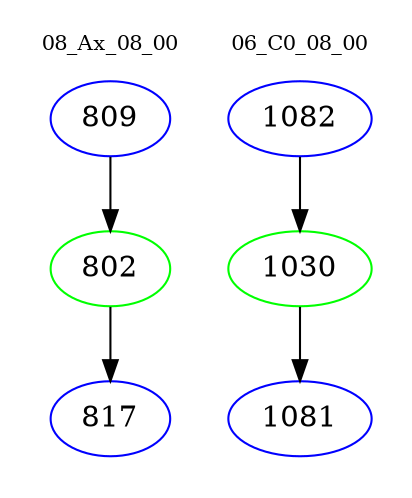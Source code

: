 digraph{
subgraph cluster_0 {
color = white
label = "08_Ax_08_00";
fontsize=10;
T0_809 [label="809", color="blue"]
T0_809 -> T0_802 [color="black"]
T0_802 [label="802", color="green"]
T0_802 -> T0_817 [color="black"]
T0_817 [label="817", color="blue"]
}
subgraph cluster_1 {
color = white
label = "06_C0_08_00";
fontsize=10;
T1_1082 [label="1082", color="blue"]
T1_1082 -> T1_1030 [color="black"]
T1_1030 [label="1030", color="green"]
T1_1030 -> T1_1081 [color="black"]
T1_1081 [label="1081", color="blue"]
}
}
